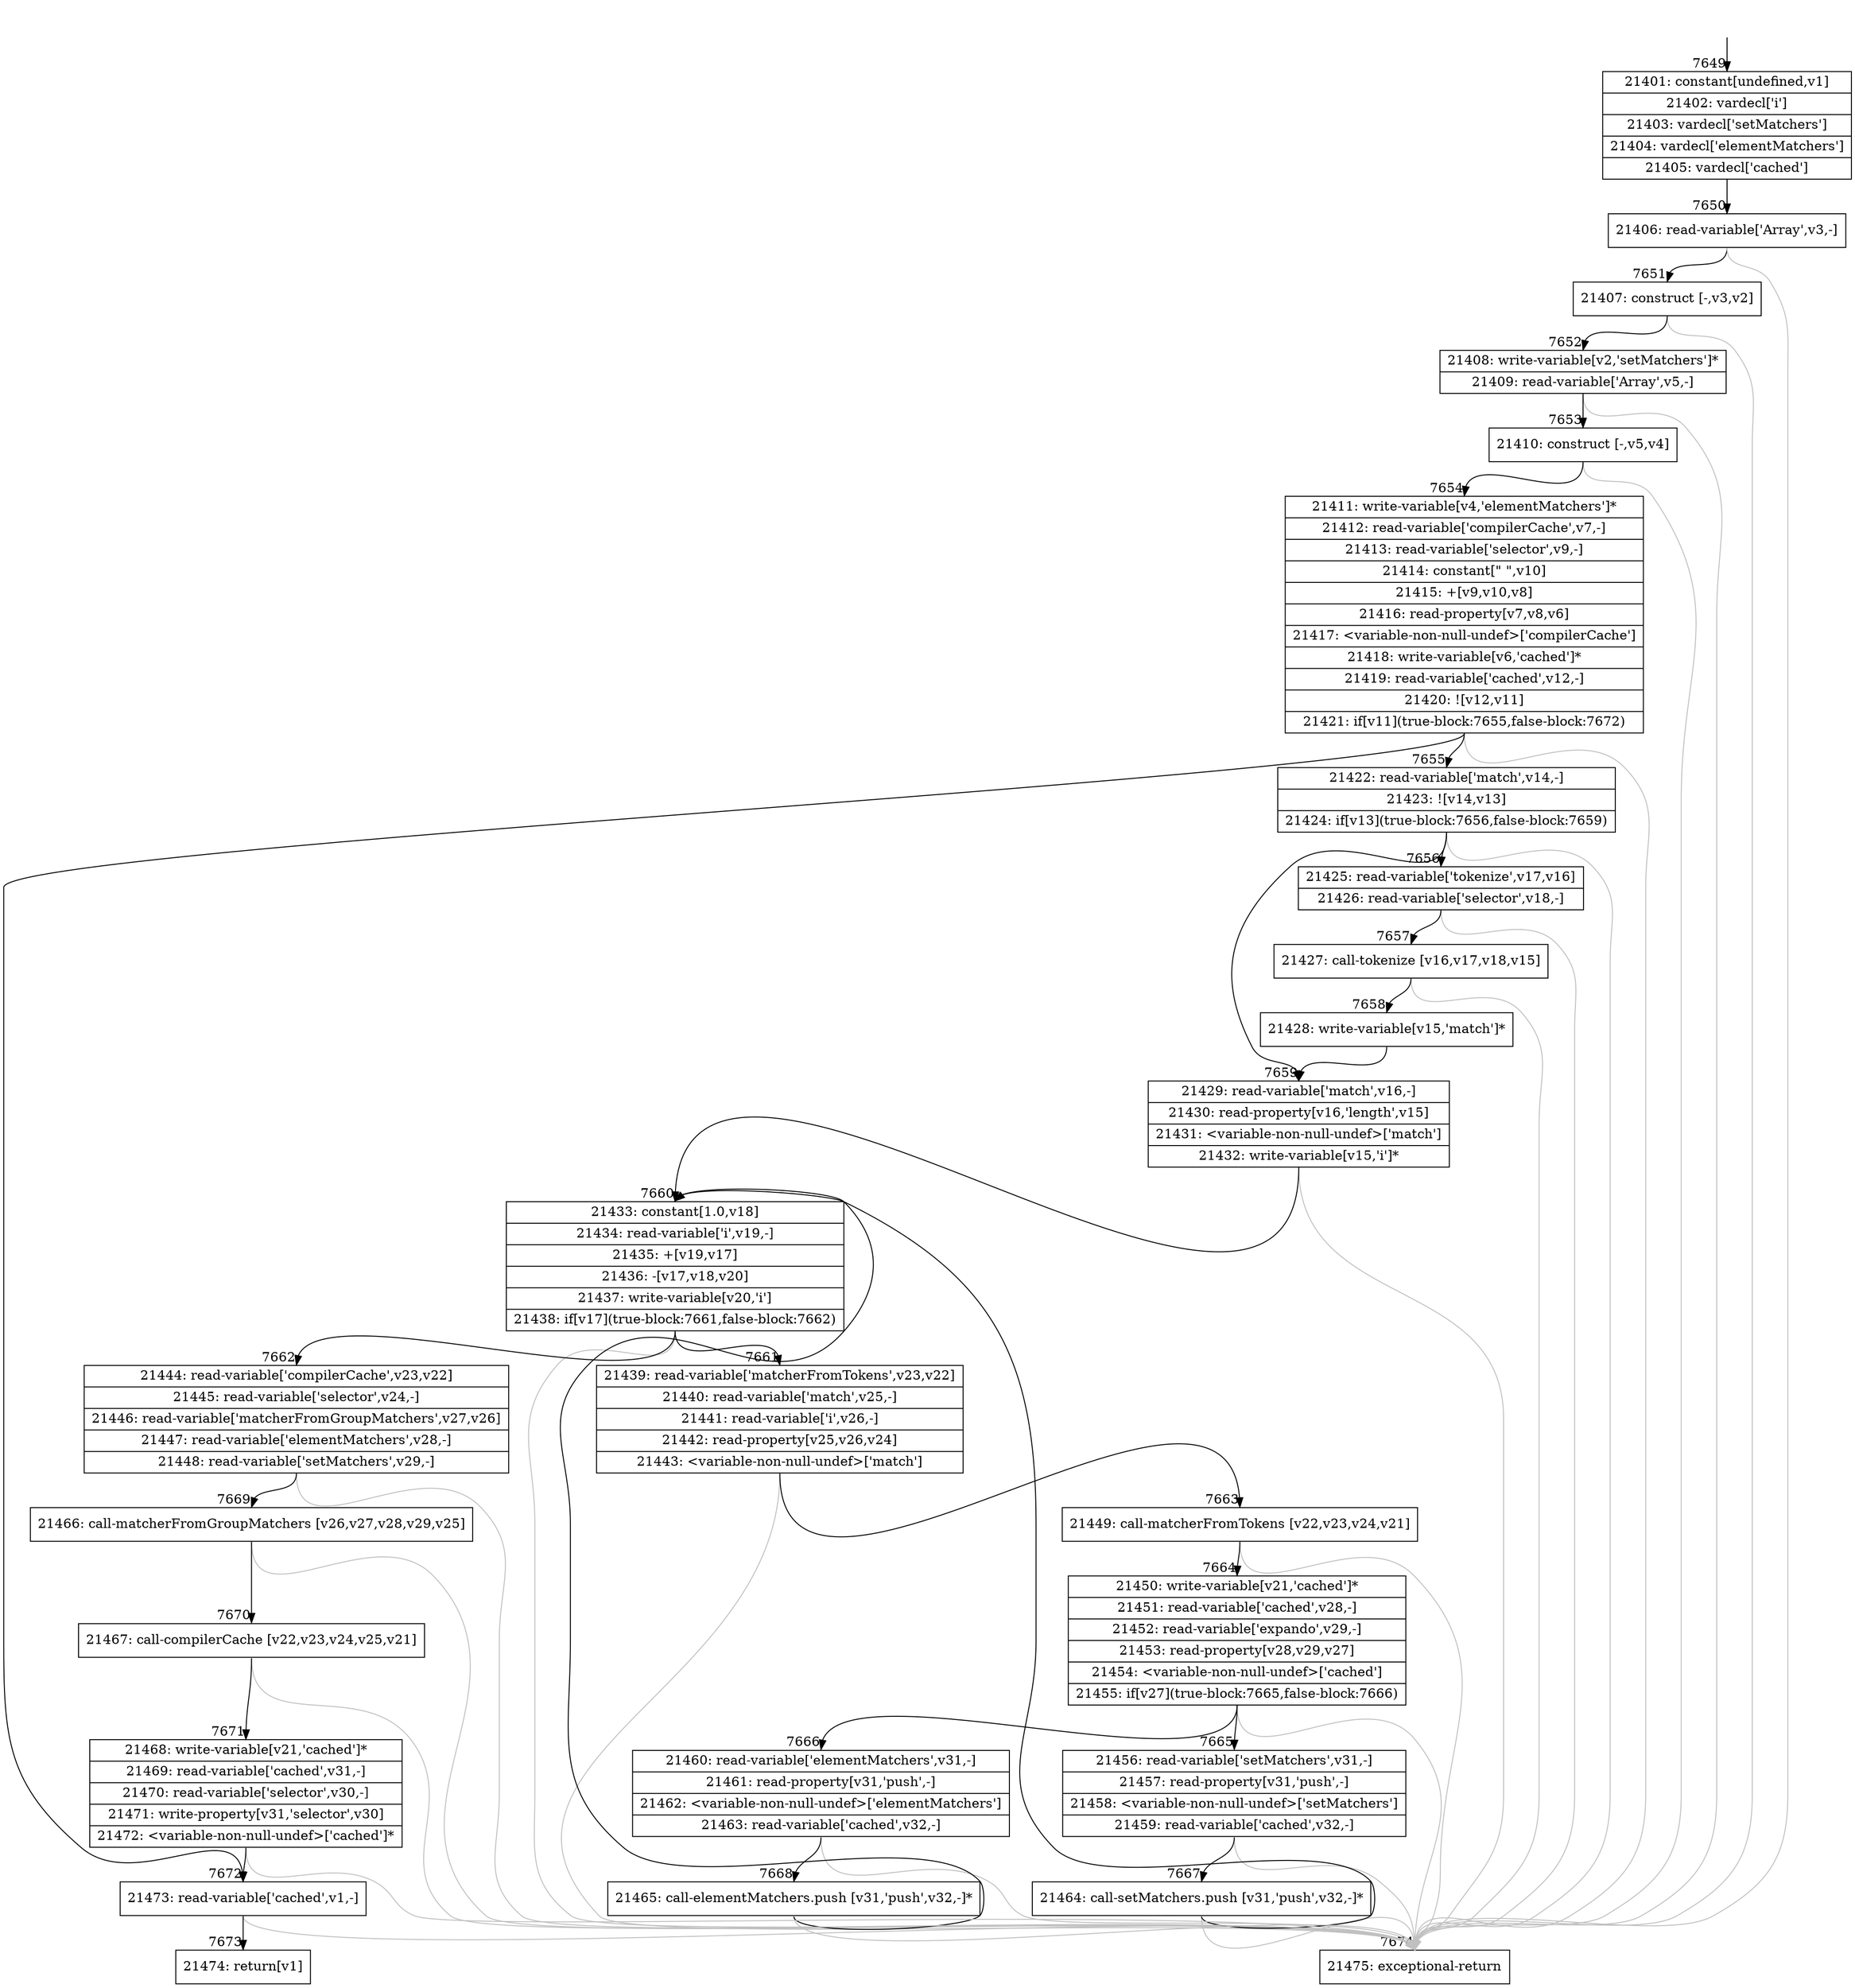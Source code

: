 digraph {
rankdir="TD"
BB_entry578[shape=none,label=""];
BB_entry578 -> BB7649 [tailport=s, headport=n, headlabel="    7649"]
BB7649 [shape=record label="{21401: constant[undefined,v1]|21402: vardecl['i']|21403: vardecl['setMatchers']|21404: vardecl['elementMatchers']|21405: vardecl['cached']}" ] 
BB7649 -> BB7650 [tailport=s, headport=n, headlabel="      7650"]
BB7650 [shape=record label="{21406: read-variable['Array',v3,-]}" ] 
BB7650 -> BB7651 [tailport=s, headport=n, headlabel="      7651"]
BB7650 -> BB7674 [tailport=s, headport=n, color=gray, headlabel="      7674"]
BB7651 [shape=record label="{21407: construct [-,v3,v2]}" ] 
BB7651 -> BB7652 [tailport=s, headport=n, headlabel="      7652"]
BB7651 -> BB7674 [tailport=s, headport=n, color=gray]
BB7652 [shape=record label="{21408: write-variable[v2,'setMatchers']*|21409: read-variable['Array',v5,-]}" ] 
BB7652 -> BB7653 [tailport=s, headport=n, headlabel="      7653"]
BB7652 -> BB7674 [tailport=s, headport=n, color=gray]
BB7653 [shape=record label="{21410: construct [-,v5,v4]}" ] 
BB7653 -> BB7654 [tailport=s, headport=n, headlabel="      7654"]
BB7653 -> BB7674 [tailport=s, headport=n, color=gray]
BB7654 [shape=record label="{21411: write-variable[v4,'elementMatchers']*|21412: read-variable['compilerCache',v7,-]|21413: read-variable['selector',v9,-]|21414: constant[\" \",v10]|21415: +[v9,v10,v8]|21416: read-property[v7,v8,v6]|21417: \<variable-non-null-undef\>['compilerCache']|21418: write-variable[v6,'cached']*|21419: read-variable['cached',v12,-]|21420: ![v12,v11]|21421: if[v11](true-block:7655,false-block:7672)}" ] 
BB7654 -> BB7655 [tailport=s, headport=n, headlabel="      7655"]
BB7654 -> BB7672 [tailport=s, headport=n, headlabel="      7672"]
BB7654 -> BB7674 [tailport=s, headport=n, color=gray]
BB7655 [shape=record label="{21422: read-variable['match',v14,-]|21423: ![v14,v13]|21424: if[v13](true-block:7656,false-block:7659)}" ] 
BB7655 -> BB7656 [tailport=s, headport=n, headlabel="      7656"]
BB7655 -> BB7659 [tailport=s, headport=n, headlabel="      7659"]
BB7655 -> BB7674 [tailport=s, headport=n, color=gray]
BB7656 [shape=record label="{21425: read-variable['tokenize',v17,v16]|21426: read-variable['selector',v18,-]}" ] 
BB7656 -> BB7657 [tailport=s, headport=n, headlabel="      7657"]
BB7656 -> BB7674 [tailport=s, headport=n, color=gray]
BB7657 [shape=record label="{21427: call-tokenize [v16,v17,v18,v15]}" ] 
BB7657 -> BB7658 [tailport=s, headport=n, headlabel="      7658"]
BB7657 -> BB7674 [tailport=s, headport=n, color=gray]
BB7658 [shape=record label="{21428: write-variable[v15,'match']*}" ] 
BB7658 -> BB7659 [tailport=s, headport=n]
BB7659 [shape=record label="{21429: read-variable['match',v16,-]|21430: read-property[v16,'length',v15]|21431: \<variable-non-null-undef\>['match']|21432: write-variable[v15,'i']*}" ] 
BB7659 -> BB7660 [tailport=s, headport=n, headlabel="      7660"]
BB7659 -> BB7674 [tailport=s, headport=n, color=gray]
BB7660 [shape=record label="{21433: constant[1.0,v18]|21434: read-variable['i',v19,-]|21435: +[v19,v17]|21436: -[v17,v18,v20]|21437: write-variable[v20,'i']|21438: if[v17](true-block:7661,false-block:7662)}" ] 
BB7660 -> BB7661 [tailport=s, headport=n, headlabel="      7661"]
BB7660 -> BB7662 [tailport=s, headport=n, headlabel="      7662"]
BB7660 -> BB7674 [tailport=s, headport=n, color=gray]
BB7661 [shape=record label="{21439: read-variable['matcherFromTokens',v23,v22]|21440: read-variable['match',v25,-]|21441: read-variable['i',v26,-]|21442: read-property[v25,v26,v24]|21443: \<variable-non-null-undef\>['match']}" ] 
BB7661 -> BB7663 [tailport=s, headport=n, headlabel="      7663"]
BB7661 -> BB7674 [tailport=s, headport=n, color=gray]
BB7662 [shape=record label="{21444: read-variable['compilerCache',v23,v22]|21445: read-variable['selector',v24,-]|21446: read-variable['matcherFromGroupMatchers',v27,v26]|21447: read-variable['elementMatchers',v28,-]|21448: read-variable['setMatchers',v29,-]}" ] 
BB7662 -> BB7669 [tailport=s, headport=n, headlabel="      7669"]
BB7662 -> BB7674 [tailport=s, headport=n, color=gray]
BB7663 [shape=record label="{21449: call-matcherFromTokens [v22,v23,v24,v21]}" ] 
BB7663 -> BB7664 [tailport=s, headport=n, headlabel="      7664"]
BB7663 -> BB7674 [tailport=s, headport=n, color=gray]
BB7664 [shape=record label="{21450: write-variable[v21,'cached']*|21451: read-variable['cached',v28,-]|21452: read-variable['expando',v29,-]|21453: read-property[v28,v29,v27]|21454: \<variable-non-null-undef\>['cached']|21455: if[v27](true-block:7665,false-block:7666)}" ] 
BB7664 -> BB7665 [tailport=s, headport=n, headlabel="      7665"]
BB7664 -> BB7666 [tailport=s, headport=n, headlabel="      7666"]
BB7664 -> BB7674 [tailport=s, headport=n, color=gray]
BB7665 [shape=record label="{21456: read-variable['setMatchers',v31,-]|21457: read-property[v31,'push',-]|21458: \<variable-non-null-undef\>['setMatchers']|21459: read-variable['cached',v32,-]}" ] 
BB7665 -> BB7667 [tailport=s, headport=n, headlabel="      7667"]
BB7665 -> BB7674 [tailport=s, headport=n, color=gray]
BB7666 [shape=record label="{21460: read-variable['elementMatchers',v31,-]|21461: read-property[v31,'push',-]|21462: \<variable-non-null-undef\>['elementMatchers']|21463: read-variable['cached',v32,-]}" ] 
BB7666 -> BB7668 [tailport=s, headport=n, headlabel="      7668"]
BB7666 -> BB7674 [tailport=s, headport=n, color=gray]
BB7667 [shape=record label="{21464: call-setMatchers.push [v31,'push',v32,-]*}" ] 
BB7667 -> BB7660 [tailport=s, headport=n]
BB7667 -> BB7674 [tailport=s, headport=n, color=gray]
BB7668 [shape=record label="{21465: call-elementMatchers.push [v31,'push',v32,-]*}" ] 
BB7668 -> BB7660 [tailport=s, headport=n]
BB7668 -> BB7674 [tailport=s, headport=n, color=gray]
BB7669 [shape=record label="{21466: call-matcherFromGroupMatchers [v26,v27,v28,v29,v25]}" ] 
BB7669 -> BB7670 [tailport=s, headport=n, headlabel="      7670"]
BB7669 -> BB7674 [tailport=s, headport=n, color=gray]
BB7670 [shape=record label="{21467: call-compilerCache [v22,v23,v24,v25,v21]}" ] 
BB7670 -> BB7671 [tailport=s, headport=n, headlabel="      7671"]
BB7670 -> BB7674 [tailport=s, headport=n, color=gray]
BB7671 [shape=record label="{21468: write-variable[v21,'cached']*|21469: read-variable['cached',v31,-]|21470: read-variable['selector',v30,-]|21471: write-property[v31,'selector',v30]|21472: \<variable-non-null-undef\>['cached']*}" ] 
BB7671 -> BB7672 [tailport=s, headport=n]
BB7671 -> BB7674 [tailport=s, headport=n, color=gray]
BB7672 [shape=record label="{21473: read-variable['cached',v1,-]}" ] 
BB7672 -> BB7673 [tailport=s, headport=n, headlabel="      7673"]
BB7672 -> BB7674 [tailport=s, headport=n, color=gray]
BB7673 [shape=record label="{21474: return[v1]}" ] 
BB7674 [shape=record label="{21475: exceptional-return}" ] 
//#$~ 6101
}
